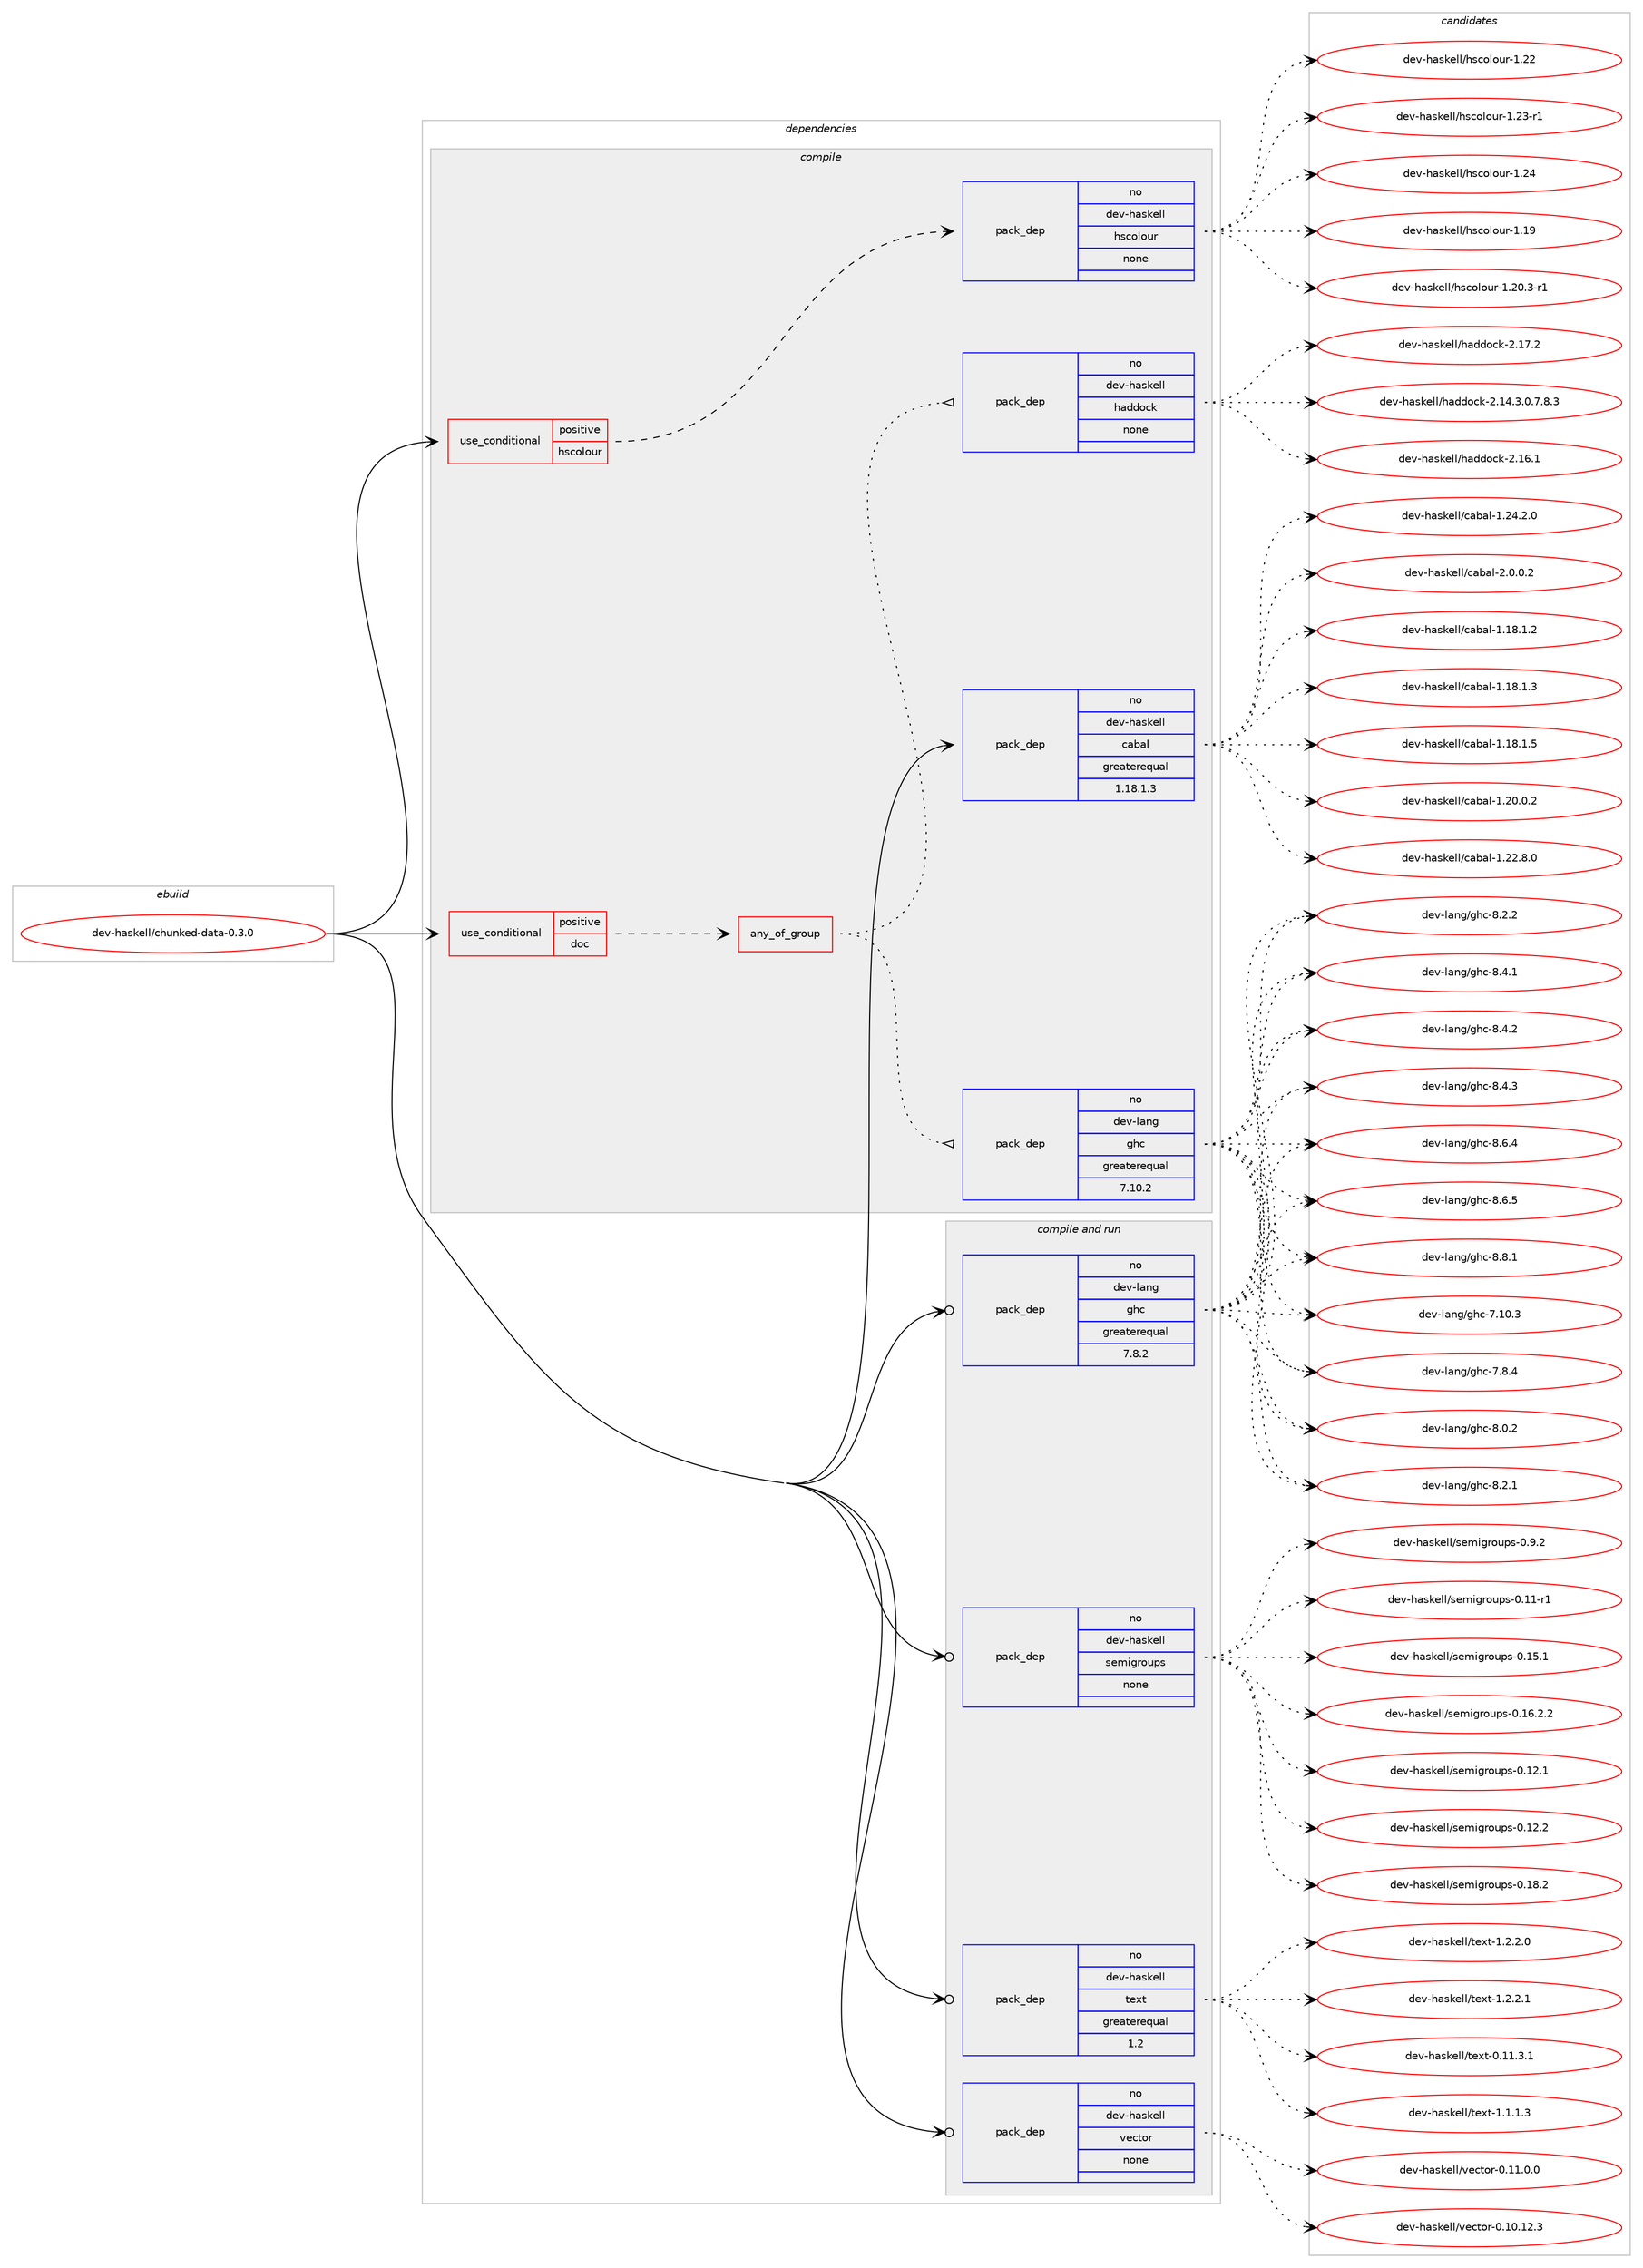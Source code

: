 digraph prolog {

# *************
# Graph options
# *************

newrank=true;
concentrate=true;
compound=true;
graph [rankdir=LR,fontname=Helvetica,fontsize=10,ranksep=1.5];#, ranksep=2.5, nodesep=0.2];
edge  [arrowhead=vee];
node  [fontname=Helvetica,fontsize=10];

# **********
# The ebuild
# **********

subgraph cluster_leftcol {
color=gray;
rank=same;
label=<<i>ebuild</i>>;
id [label="dev-haskell/chunked-data-0.3.0", color=red, width=4, href="../dev-haskell/chunked-data-0.3.0.svg"];
}

# ****************
# The dependencies
# ****************

subgraph cluster_midcol {
color=gray;
label=<<i>dependencies</i>>;
subgraph cluster_compile {
fillcolor="#eeeeee";
style=filled;
label=<<i>compile</i>>;
subgraph cond125102 {
dependency528683 [label=<<TABLE BORDER="0" CELLBORDER="1" CELLSPACING="0" CELLPADDING="4"><TR><TD ROWSPAN="3" CELLPADDING="10">use_conditional</TD></TR><TR><TD>positive</TD></TR><TR><TD>doc</TD></TR></TABLE>>, shape=none, color=red];
subgraph any9605 {
dependency528684 [label=<<TABLE BORDER="0" CELLBORDER="1" CELLSPACING="0" CELLPADDING="4"><TR><TD CELLPADDING="10">any_of_group</TD></TR></TABLE>>, shape=none, color=red];subgraph pack393619 {
dependency528685 [label=<<TABLE BORDER="0" CELLBORDER="1" CELLSPACING="0" CELLPADDING="4" WIDTH="220"><TR><TD ROWSPAN="6" CELLPADDING="30">pack_dep</TD></TR><TR><TD WIDTH="110">no</TD></TR><TR><TD>dev-haskell</TD></TR><TR><TD>haddock</TD></TR><TR><TD>none</TD></TR><TR><TD></TD></TR></TABLE>>, shape=none, color=blue];
}
dependency528684:e -> dependency528685:w [weight=20,style="dotted",arrowhead="oinv"];
subgraph pack393620 {
dependency528686 [label=<<TABLE BORDER="0" CELLBORDER="1" CELLSPACING="0" CELLPADDING="4" WIDTH="220"><TR><TD ROWSPAN="6" CELLPADDING="30">pack_dep</TD></TR><TR><TD WIDTH="110">no</TD></TR><TR><TD>dev-lang</TD></TR><TR><TD>ghc</TD></TR><TR><TD>greaterequal</TD></TR><TR><TD>7.10.2</TD></TR></TABLE>>, shape=none, color=blue];
}
dependency528684:e -> dependency528686:w [weight=20,style="dotted",arrowhead="oinv"];
}
dependency528683:e -> dependency528684:w [weight=20,style="dashed",arrowhead="vee"];
}
id:e -> dependency528683:w [weight=20,style="solid",arrowhead="vee"];
subgraph cond125103 {
dependency528687 [label=<<TABLE BORDER="0" CELLBORDER="1" CELLSPACING="0" CELLPADDING="4"><TR><TD ROWSPAN="3" CELLPADDING="10">use_conditional</TD></TR><TR><TD>positive</TD></TR><TR><TD>hscolour</TD></TR></TABLE>>, shape=none, color=red];
subgraph pack393621 {
dependency528688 [label=<<TABLE BORDER="0" CELLBORDER="1" CELLSPACING="0" CELLPADDING="4" WIDTH="220"><TR><TD ROWSPAN="6" CELLPADDING="30">pack_dep</TD></TR><TR><TD WIDTH="110">no</TD></TR><TR><TD>dev-haskell</TD></TR><TR><TD>hscolour</TD></TR><TR><TD>none</TD></TR><TR><TD></TD></TR></TABLE>>, shape=none, color=blue];
}
dependency528687:e -> dependency528688:w [weight=20,style="dashed",arrowhead="vee"];
}
id:e -> dependency528687:w [weight=20,style="solid",arrowhead="vee"];
subgraph pack393622 {
dependency528689 [label=<<TABLE BORDER="0" CELLBORDER="1" CELLSPACING="0" CELLPADDING="4" WIDTH="220"><TR><TD ROWSPAN="6" CELLPADDING="30">pack_dep</TD></TR><TR><TD WIDTH="110">no</TD></TR><TR><TD>dev-haskell</TD></TR><TR><TD>cabal</TD></TR><TR><TD>greaterequal</TD></TR><TR><TD>1.18.1.3</TD></TR></TABLE>>, shape=none, color=blue];
}
id:e -> dependency528689:w [weight=20,style="solid",arrowhead="vee"];
}
subgraph cluster_compileandrun {
fillcolor="#eeeeee";
style=filled;
label=<<i>compile and run</i>>;
subgraph pack393623 {
dependency528690 [label=<<TABLE BORDER="0" CELLBORDER="1" CELLSPACING="0" CELLPADDING="4" WIDTH="220"><TR><TD ROWSPAN="6" CELLPADDING="30">pack_dep</TD></TR><TR><TD WIDTH="110">no</TD></TR><TR><TD>dev-haskell</TD></TR><TR><TD>semigroups</TD></TR><TR><TD>none</TD></TR><TR><TD></TD></TR></TABLE>>, shape=none, color=blue];
}
id:e -> dependency528690:w [weight=20,style="solid",arrowhead="odotvee"];
subgraph pack393624 {
dependency528691 [label=<<TABLE BORDER="0" CELLBORDER="1" CELLSPACING="0" CELLPADDING="4" WIDTH="220"><TR><TD ROWSPAN="6" CELLPADDING="30">pack_dep</TD></TR><TR><TD WIDTH="110">no</TD></TR><TR><TD>dev-haskell</TD></TR><TR><TD>text</TD></TR><TR><TD>greaterequal</TD></TR><TR><TD>1.2</TD></TR></TABLE>>, shape=none, color=blue];
}
id:e -> dependency528691:w [weight=20,style="solid",arrowhead="odotvee"];
subgraph pack393625 {
dependency528692 [label=<<TABLE BORDER="0" CELLBORDER="1" CELLSPACING="0" CELLPADDING="4" WIDTH="220"><TR><TD ROWSPAN="6" CELLPADDING="30">pack_dep</TD></TR><TR><TD WIDTH="110">no</TD></TR><TR><TD>dev-haskell</TD></TR><TR><TD>vector</TD></TR><TR><TD>none</TD></TR><TR><TD></TD></TR></TABLE>>, shape=none, color=blue];
}
id:e -> dependency528692:w [weight=20,style="solid",arrowhead="odotvee"];
subgraph pack393626 {
dependency528693 [label=<<TABLE BORDER="0" CELLBORDER="1" CELLSPACING="0" CELLPADDING="4" WIDTH="220"><TR><TD ROWSPAN="6" CELLPADDING="30">pack_dep</TD></TR><TR><TD WIDTH="110">no</TD></TR><TR><TD>dev-lang</TD></TR><TR><TD>ghc</TD></TR><TR><TD>greaterequal</TD></TR><TR><TD>7.8.2</TD></TR></TABLE>>, shape=none, color=blue];
}
id:e -> dependency528693:w [weight=20,style="solid",arrowhead="odotvee"];
}
subgraph cluster_run {
fillcolor="#eeeeee";
style=filled;
label=<<i>run</i>>;
}
}

# **************
# The candidates
# **************

subgraph cluster_choices {
rank=same;
color=gray;
label=<<i>candidates</i>>;

subgraph choice393619 {
color=black;
nodesep=1;
choice1001011184510497115107101108108471049710010011199107455046495246514648465546564651 [label="dev-haskell/haddock-2.14.3.0.7.8.3", color=red, width=4,href="../dev-haskell/haddock-2.14.3.0.7.8.3.svg"];
choice100101118451049711510710110810847104971001001119910745504649544649 [label="dev-haskell/haddock-2.16.1", color=red, width=4,href="../dev-haskell/haddock-2.16.1.svg"];
choice100101118451049711510710110810847104971001001119910745504649554650 [label="dev-haskell/haddock-2.17.2", color=red, width=4,href="../dev-haskell/haddock-2.17.2.svg"];
dependency528685:e -> choice1001011184510497115107101108108471049710010011199107455046495246514648465546564651:w [style=dotted,weight="100"];
dependency528685:e -> choice100101118451049711510710110810847104971001001119910745504649544649:w [style=dotted,weight="100"];
dependency528685:e -> choice100101118451049711510710110810847104971001001119910745504649554650:w [style=dotted,weight="100"];
}
subgraph choice393620 {
color=black;
nodesep=1;
choice1001011184510897110103471031049945554649484651 [label="dev-lang/ghc-7.10.3", color=red, width=4,href="../dev-lang/ghc-7.10.3.svg"];
choice10010111845108971101034710310499455546564652 [label="dev-lang/ghc-7.8.4", color=red, width=4,href="../dev-lang/ghc-7.8.4.svg"];
choice10010111845108971101034710310499455646484650 [label="dev-lang/ghc-8.0.2", color=red, width=4,href="../dev-lang/ghc-8.0.2.svg"];
choice10010111845108971101034710310499455646504649 [label="dev-lang/ghc-8.2.1", color=red, width=4,href="../dev-lang/ghc-8.2.1.svg"];
choice10010111845108971101034710310499455646504650 [label="dev-lang/ghc-8.2.2", color=red, width=4,href="../dev-lang/ghc-8.2.2.svg"];
choice10010111845108971101034710310499455646524649 [label="dev-lang/ghc-8.4.1", color=red, width=4,href="../dev-lang/ghc-8.4.1.svg"];
choice10010111845108971101034710310499455646524650 [label="dev-lang/ghc-8.4.2", color=red, width=4,href="../dev-lang/ghc-8.4.2.svg"];
choice10010111845108971101034710310499455646524651 [label="dev-lang/ghc-8.4.3", color=red, width=4,href="../dev-lang/ghc-8.4.3.svg"];
choice10010111845108971101034710310499455646544652 [label="dev-lang/ghc-8.6.4", color=red, width=4,href="../dev-lang/ghc-8.6.4.svg"];
choice10010111845108971101034710310499455646544653 [label="dev-lang/ghc-8.6.5", color=red, width=4,href="../dev-lang/ghc-8.6.5.svg"];
choice10010111845108971101034710310499455646564649 [label="dev-lang/ghc-8.8.1", color=red, width=4,href="../dev-lang/ghc-8.8.1.svg"];
dependency528686:e -> choice1001011184510897110103471031049945554649484651:w [style=dotted,weight="100"];
dependency528686:e -> choice10010111845108971101034710310499455546564652:w [style=dotted,weight="100"];
dependency528686:e -> choice10010111845108971101034710310499455646484650:w [style=dotted,weight="100"];
dependency528686:e -> choice10010111845108971101034710310499455646504649:w [style=dotted,weight="100"];
dependency528686:e -> choice10010111845108971101034710310499455646504650:w [style=dotted,weight="100"];
dependency528686:e -> choice10010111845108971101034710310499455646524649:w [style=dotted,weight="100"];
dependency528686:e -> choice10010111845108971101034710310499455646524650:w [style=dotted,weight="100"];
dependency528686:e -> choice10010111845108971101034710310499455646524651:w [style=dotted,weight="100"];
dependency528686:e -> choice10010111845108971101034710310499455646544652:w [style=dotted,weight="100"];
dependency528686:e -> choice10010111845108971101034710310499455646544653:w [style=dotted,weight="100"];
dependency528686:e -> choice10010111845108971101034710310499455646564649:w [style=dotted,weight="100"];
}
subgraph choice393621 {
color=black;
nodesep=1;
choice100101118451049711510710110810847104115991111081111171144549464957 [label="dev-haskell/hscolour-1.19", color=red, width=4,href="../dev-haskell/hscolour-1.19.svg"];
choice10010111845104971151071011081084710411599111108111117114454946504846514511449 [label="dev-haskell/hscolour-1.20.3-r1", color=red, width=4,href="../dev-haskell/hscolour-1.20.3-r1.svg"];
choice100101118451049711510710110810847104115991111081111171144549465050 [label="dev-haskell/hscolour-1.22", color=red, width=4,href="../dev-haskell/hscolour-1.22.svg"];
choice1001011184510497115107101108108471041159911110811111711445494650514511449 [label="dev-haskell/hscolour-1.23-r1", color=red, width=4,href="../dev-haskell/hscolour-1.23-r1.svg"];
choice100101118451049711510710110810847104115991111081111171144549465052 [label="dev-haskell/hscolour-1.24", color=red, width=4,href="../dev-haskell/hscolour-1.24.svg"];
dependency528688:e -> choice100101118451049711510710110810847104115991111081111171144549464957:w [style=dotted,weight="100"];
dependency528688:e -> choice10010111845104971151071011081084710411599111108111117114454946504846514511449:w [style=dotted,weight="100"];
dependency528688:e -> choice100101118451049711510710110810847104115991111081111171144549465050:w [style=dotted,weight="100"];
dependency528688:e -> choice1001011184510497115107101108108471041159911110811111711445494650514511449:w [style=dotted,weight="100"];
dependency528688:e -> choice100101118451049711510710110810847104115991111081111171144549465052:w [style=dotted,weight="100"];
}
subgraph choice393622 {
color=black;
nodesep=1;
choice10010111845104971151071011081084799979897108454946495646494650 [label="dev-haskell/cabal-1.18.1.2", color=red, width=4,href="../dev-haskell/cabal-1.18.1.2.svg"];
choice10010111845104971151071011081084799979897108454946495646494651 [label="dev-haskell/cabal-1.18.1.3", color=red, width=4,href="../dev-haskell/cabal-1.18.1.3.svg"];
choice10010111845104971151071011081084799979897108454946495646494653 [label="dev-haskell/cabal-1.18.1.5", color=red, width=4,href="../dev-haskell/cabal-1.18.1.5.svg"];
choice10010111845104971151071011081084799979897108454946504846484650 [label="dev-haskell/cabal-1.20.0.2", color=red, width=4,href="../dev-haskell/cabal-1.20.0.2.svg"];
choice10010111845104971151071011081084799979897108454946505046564648 [label="dev-haskell/cabal-1.22.8.0", color=red, width=4,href="../dev-haskell/cabal-1.22.8.0.svg"];
choice10010111845104971151071011081084799979897108454946505246504648 [label="dev-haskell/cabal-1.24.2.0", color=red, width=4,href="../dev-haskell/cabal-1.24.2.0.svg"];
choice100101118451049711510710110810847999798971084550464846484650 [label="dev-haskell/cabal-2.0.0.2", color=red, width=4,href="../dev-haskell/cabal-2.0.0.2.svg"];
dependency528689:e -> choice10010111845104971151071011081084799979897108454946495646494650:w [style=dotted,weight="100"];
dependency528689:e -> choice10010111845104971151071011081084799979897108454946495646494651:w [style=dotted,weight="100"];
dependency528689:e -> choice10010111845104971151071011081084799979897108454946495646494653:w [style=dotted,weight="100"];
dependency528689:e -> choice10010111845104971151071011081084799979897108454946504846484650:w [style=dotted,weight="100"];
dependency528689:e -> choice10010111845104971151071011081084799979897108454946505046564648:w [style=dotted,weight="100"];
dependency528689:e -> choice10010111845104971151071011081084799979897108454946505246504648:w [style=dotted,weight="100"];
dependency528689:e -> choice100101118451049711510710110810847999798971084550464846484650:w [style=dotted,weight="100"];
}
subgraph choice393623 {
color=black;
nodesep=1;
choice10010111845104971151071011081084711510110910510311411111711211545484649494511449 [label="dev-haskell/semigroups-0.11-r1", color=red, width=4,href="../dev-haskell/semigroups-0.11-r1.svg"];
choice10010111845104971151071011081084711510110910510311411111711211545484649504649 [label="dev-haskell/semigroups-0.12.1", color=red, width=4,href="../dev-haskell/semigroups-0.12.1.svg"];
choice10010111845104971151071011081084711510110910510311411111711211545484649504650 [label="dev-haskell/semigroups-0.12.2", color=red, width=4,href="../dev-haskell/semigroups-0.12.2.svg"];
choice10010111845104971151071011081084711510110910510311411111711211545484649534649 [label="dev-haskell/semigroups-0.15.1", color=red, width=4,href="../dev-haskell/semigroups-0.15.1.svg"];
choice100101118451049711510710110810847115101109105103114111117112115454846495446504650 [label="dev-haskell/semigroups-0.16.2.2", color=red, width=4,href="../dev-haskell/semigroups-0.16.2.2.svg"];
choice10010111845104971151071011081084711510110910510311411111711211545484649564650 [label="dev-haskell/semigroups-0.18.2", color=red, width=4,href="../dev-haskell/semigroups-0.18.2.svg"];
choice100101118451049711510710110810847115101109105103114111117112115454846574650 [label="dev-haskell/semigroups-0.9.2", color=red, width=4,href="../dev-haskell/semigroups-0.9.2.svg"];
dependency528690:e -> choice10010111845104971151071011081084711510110910510311411111711211545484649494511449:w [style=dotted,weight="100"];
dependency528690:e -> choice10010111845104971151071011081084711510110910510311411111711211545484649504649:w [style=dotted,weight="100"];
dependency528690:e -> choice10010111845104971151071011081084711510110910510311411111711211545484649504650:w [style=dotted,weight="100"];
dependency528690:e -> choice10010111845104971151071011081084711510110910510311411111711211545484649534649:w [style=dotted,weight="100"];
dependency528690:e -> choice100101118451049711510710110810847115101109105103114111117112115454846495446504650:w [style=dotted,weight="100"];
dependency528690:e -> choice10010111845104971151071011081084711510110910510311411111711211545484649564650:w [style=dotted,weight="100"];
dependency528690:e -> choice100101118451049711510710110810847115101109105103114111117112115454846574650:w [style=dotted,weight="100"];
}
subgraph choice393624 {
color=black;
nodesep=1;
choice100101118451049711510710110810847116101120116454846494946514649 [label="dev-haskell/text-0.11.3.1", color=red, width=4,href="../dev-haskell/text-0.11.3.1.svg"];
choice1001011184510497115107101108108471161011201164549464946494651 [label="dev-haskell/text-1.1.1.3", color=red, width=4,href="../dev-haskell/text-1.1.1.3.svg"];
choice1001011184510497115107101108108471161011201164549465046504648 [label="dev-haskell/text-1.2.2.0", color=red, width=4,href="../dev-haskell/text-1.2.2.0.svg"];
choice1001011184510497115107101108108471161011201164549465046504649 [label="dev-haskell/text-1.2.2.1", color=red, width=4,href="../dev-haskell/text-1.2.2.1.svg"];
dependency528691:e -> choice100101118451049711510710110810847116101120116454846494946514649:w [style=dotted,weight="100"];
dependency528691:e -> choice1001011184510497115107101108108471161011201164549464946494651:w [style=dotted,weight="100"];
dependency528691:e -> choice1001011184510497115107101108108471161011201164549465046504648:w [style=dotted,weight="100"];
dependency528691:e -> choice1001011184510497115107101108108471161011201164549465046504649:w [style=dotted,weight="100"];
}
subgraph choice393625 {
color=black;
nodesep=1;
choice1001011184510497115107101108108471181019911611111445484649484649504651 [label="dev-haskell/vector-0.10.12.3", color=red, width=4,href="../dev-haskell/vector-0.10.12.3.svg"];
choice10010111845104971151071011081084711810199116111114454846494946484648 [label="dev-haskell/vector-0.11.0.0", color=red, width=4,href="../dev-haskell/vector-0.11.0.0.svg"];
dependency528692:e -> choice1001011184510497115107101108108471181019911611111445484649484649504651:w [style=dotted,weight="100"];
dependency528692:e -> choice10010111845104971151071011081084711810199116111114454846494946484648:w [style=dotted,weight="100"];
}
subgraph choice393626 {
color=black;
nodesep=1;
choice1001011184510897110103471031049945554649484651 [label="dev-lang/ghc-7.10.3", color=red, width=4,href="../dev-lang/ghc-7.10.3.svg"];
choice10010111845108971101034710310499455546564652 [label="dev-lang/ghc-7.8.4", color=red, width=4,href="../dev-lang/ghc-7.8.4.svg"];
choice10010111845108971101034710310499455646484650 [label="dev-lang/ghc-8.0.2", color=red, width=4,href="../dev-lang/ghc-8.0.2.svg"];
choice10010111845108971101034710310499455646504649 [label="dev-lang/ghc-8.2.1", color=red, width=4,href="../dev-lang/ghc-8.2.1.svg"];
choice10010111845108971101034710310499455646504650 [label="dev-lang/ghc-8.2.2", color=red, width=4,href="../dev-lang/ghc-8.2.2.svg"];
choice10010111845108971101034710310499455646524649 [label="dev-lang/ghc-8.4.1", color=red, width=4,href="../dev-lang/ghc-8.4.1.svg"];
choice10010111845108971101034710310499455646524650 [label="dev-lang/ghc-8.4.2", color=red, width=4,href="../dev-lang/ghc-8.4.2.svg"];
choice10010111845108971101034710310499455646524651 [label="dev-lang/ghc-8.4.3", color=red, width=4,href="../dev-lang/ghc-8.4.3.svg"];
choice10010111845108971101034710310499455646544652 [label="dev-lang/ghc-8.6.4", color=red, width=4,href="../dev-lang/ghc-8.6.4.svg"];
choice10010111845108971101034710310499455646544653 [label="dev-lang/ghc-8.6.5", color=red, width=4,href="../dev-lang/ghc-8.6.5.svg"];
choice10010111845108971101034710310499455646564649 [label="dev-lang/ghc-8.8.1", color=red, width=4,href="../dev-lang/ghc-8.8.1.svg"];
dependency528693:e -> choice1001011184510897110103471031049945554649484651:w [style=dotted,weight="100"];
dependency528693:e -> choice10010111845108971101034710310499455546564652:w [style=dotted,weight="100"];
dependency528693:e -> choice10010111845108971101034710310499455646484650:w [style=dotted,weight="100"];
dependency528693:e -> choice10010111845108971101034710310499455646504649:w [style=dotted,weight="100"];
dependency528693:e -> choice10010111845108971101034710310499455646504650:w [style=dotted,weight="100"];
dependency528693:e -> choice10010111845108971101034710310499455646524649:w [style=dotted,weight="100"];
dependency528693:e -> choice10010111845108971101034710310499455646524650:w [style=dotted,weight="100"];
dependency528693:e -> choice10010111845108971101034710310499455646524651:w [style=dotted,weight="100"];
dependency528693:e -> choice10010111845108971101034710310499455646544652:w [style=dotted,weight="100"];
dependency528693:e -> choice10010111845108971101034710310499455646544653:w [style=dotted,weight="100"];
dependency528693:e -> choice10010111845108971101034710310499455646564649:w [style=dotted,weight="100"];
}
}

}

